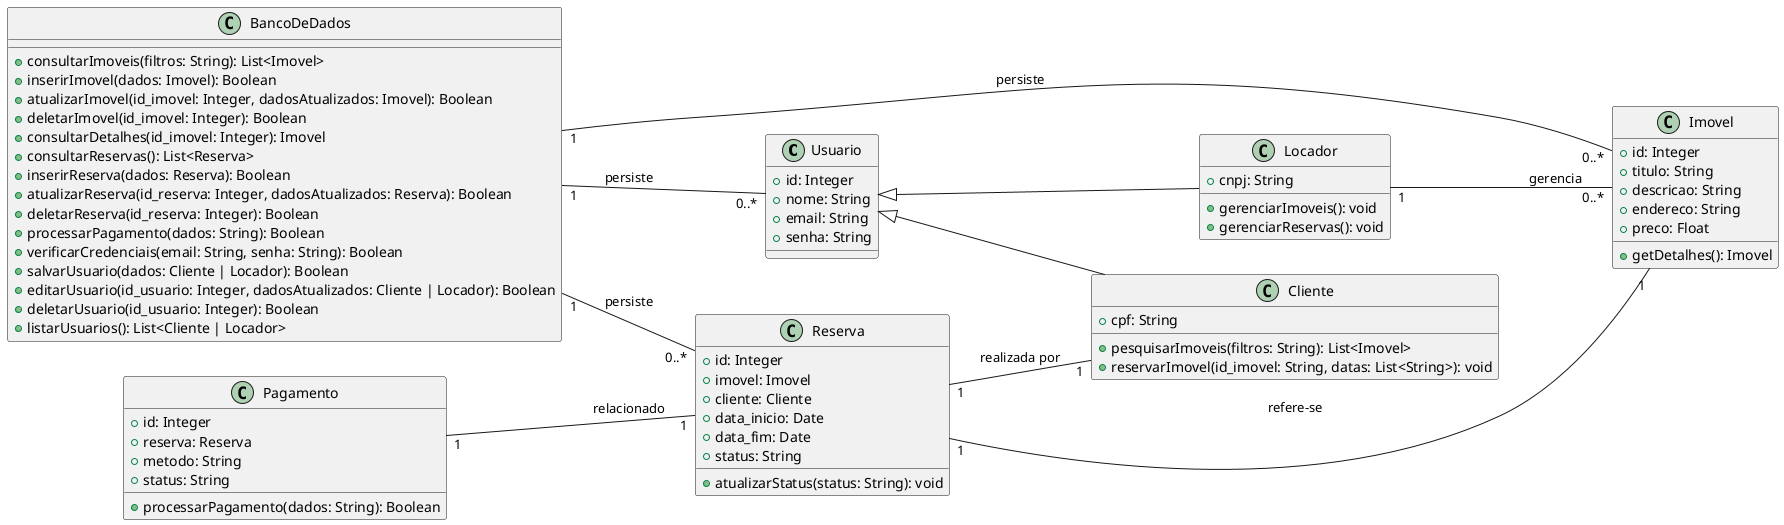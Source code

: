 @startuml
left to right direction

class Usuario {
    +id: Integer
    +nome: String
    +email: String
    +senha: String
}

class Locador {
    +cnpj: String
    +gerenciarImoveis(): void
    +gerenciarReservas(): void
}

class Cliente {
    +cpf: String
    +pesquisarImoveis(filtros: String): List<Imovel>
    +reservarImovel(id_imovel: String, datas: List<String>): void
}

Usuario <|-- Locador
Usuario <|-- Cliente

class Imovel {
    +id: Integer
    +titulo: String
    +descricao: String
    +endereco: String
    +preco: Float
    +getDetalhes(): Imovel
}

class Reserva {
    +id: Integer
    +imovel: Imovel
    +cliente: Cliente
    +data_inicio: Date
    +data_fim: Date
    +status: String
    +atualizarStatus(status: String): void
}

class Pagamento {
    +id: Integer
    +reserva: Reserva
    +metodo: String
    +status: String
    +processarPagamento(dados: String): Boolean
}

class BancoDeDados {
   +consultarImoveis(filtros: String): List<Imovel>
    +inserirImovel(dados: Imovel): Boolean
    +atualizarImovel(id_imovel: Integer, dadosAtualizados: Imovel): Boolean
    +deletarImovel(id_imovel: Integer): Boolean
    +consultarDetalhes(id_imovel: Integer): Imovel
    +consultarReservas(): List<Reserva>
    +inserirReserva(dados: Reserva): Boolean
    +atualizarReserva(id_reserva: Integer, dadosAtualizados: Reserva): Boolean
    +deletarReserva(id_reserva: Integer): Boolean
    +processarPagamento(dados: String): Boolean
    +verificarCredenciais(email: String, senha: String): Boolean
    +salvarUsuario(dados: Cliente | Locador): Boolean
    +editarUsuario(id_usuario: Integer, dadosAtualizados: Cliente | Locador): Boolean
    +deletarUsuario(id_usuario: Integer): Boolean
    +listarUsuarios(): List<Cliente | Locador>
}

Reserva "1" -- "1" Imovel: refere-se
Reserva "1" -- "1" Cliente: realizada por
Pagamento "1" -- "1" Reserva: relacionado
Locador "1" -- "0..*" Imovel: gerencia
BancoDeDados "1" -- "0..*" Imovel: persiste
BancoDeDados "1" -- "0..*" Reserva: persiste
BancoDeDados "1" -- "0..*" Usuario: persiste

@enduml
